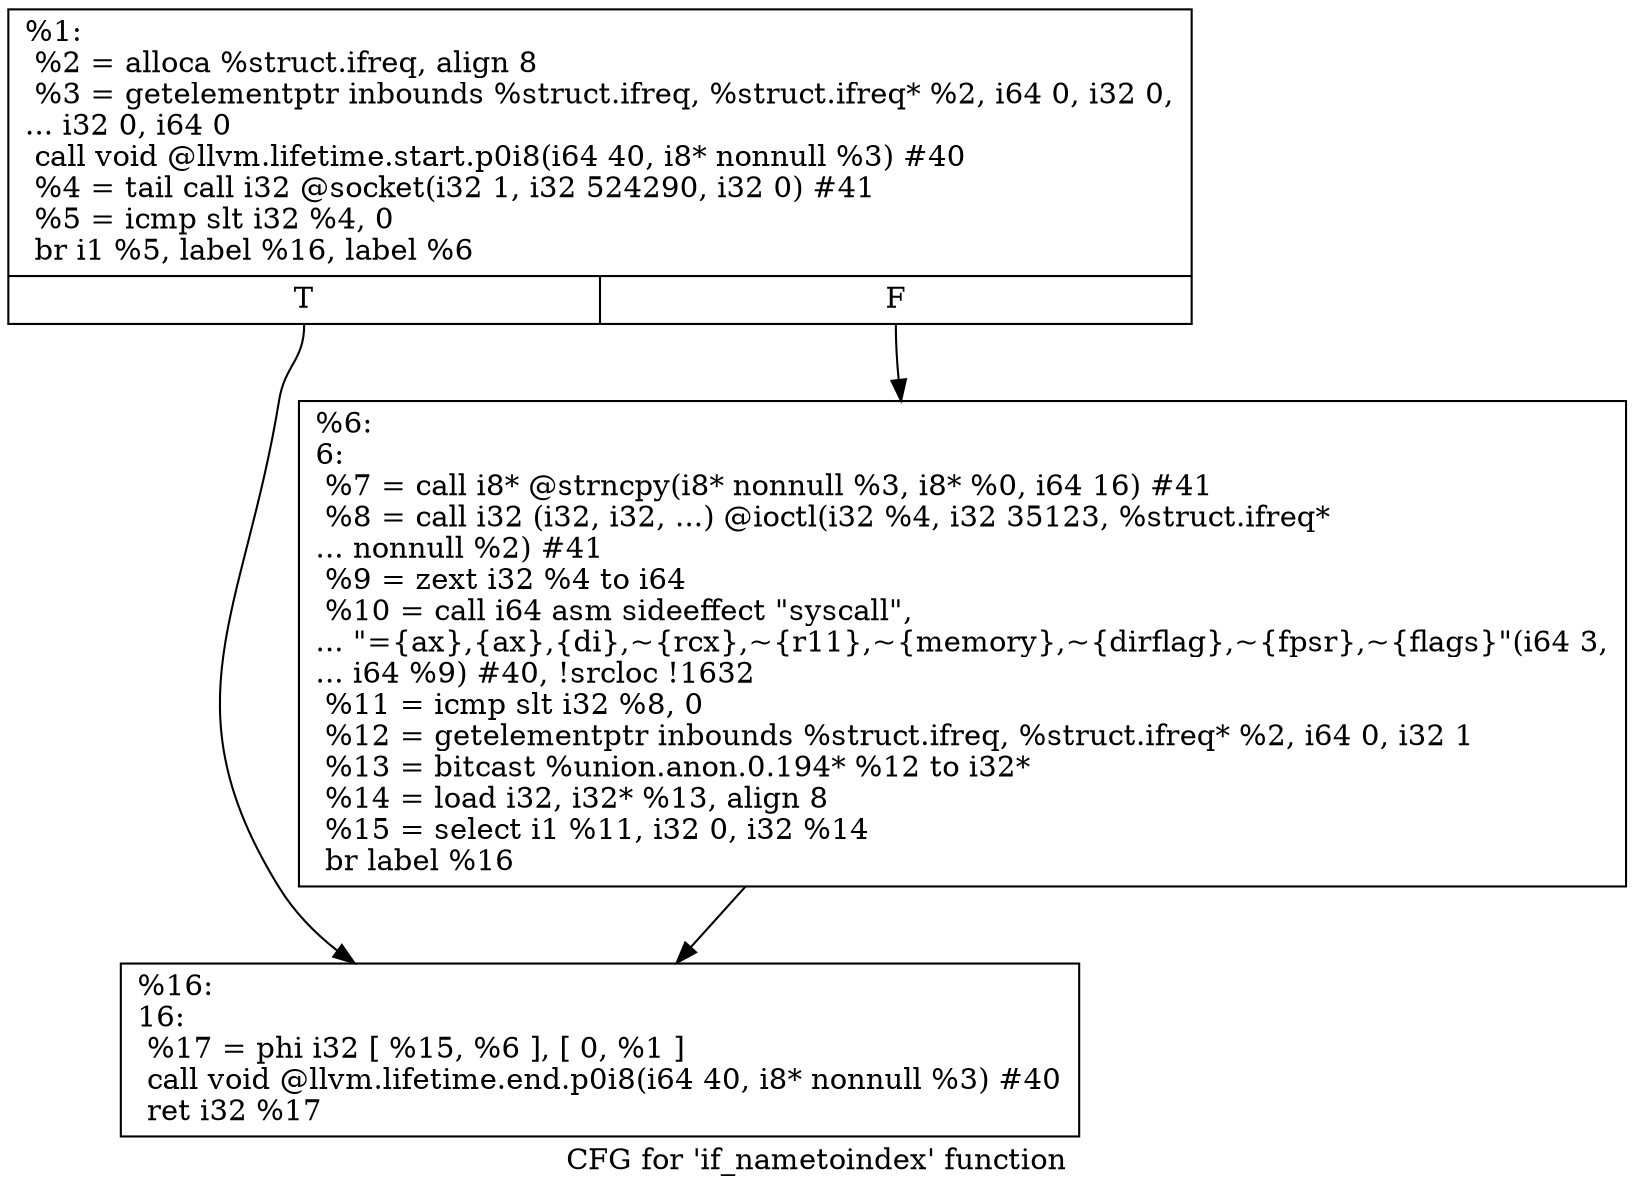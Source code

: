 digraph "CFG for 'if_nametoindex' function" {
	label="CFG for 'if_nametoindex' function";

	Node0x17a1350 [shape=record,label="{%1:\l  %2 = alloca %struct.ifreq, align 8\l  %3 = getelementptr inbounds %struct.ifreq, %struct.ifreq* %2, i64 0, i32 0,\l... i32 0, i64 0\l  call void @llvm.lifetime.start.p0i8(i64 40, i8* nonnull %3) #40\l  %4 = tail call i32 @socket(i32 1, i32 524290, i32 0) #41\l  %5 = icmp slt i32 %4, 0\l  br i1 %5, label %16, label %6\l|{<s0>T|<s1>F}}"];
	Node0x17a1350:s0 -> Node0x17a13f0;
	Node0x17a1350:s1 -> Node0x17a13a0;
	Node0x17a13a0 [shape=record,label="{%6:\l6:                                                \l  %7 = call i8* @strncpy(i8* nonnull %3, i8* %0, i64 16) #41\l  %8 = call i32 (i32, i32, ...) @ioctl(i32 %4, i32 35123, %struct.ifreq*\l... nonnull %2) #41\l  %9 = zext i32 %4 to i64\l  %10 = call i64 asm sideeffect \"syscall\",\l... \"=\{ax\},\{ax\},\{di\},~\{rcx\},~\{r11\},~\{memory\},~\{dirflag\},~\{fpsr\},~\{flags\}\"(i64 3,\l... i64 %9) #40, !srcloc !1632\l  %11 = icmp slt i32 %8, 0\l  %12 = getelementptr inbounds %struct.ifreq, %struct.ifreq* %2, i64 0, i32 1\l  %13 = bitcast %union.anon.0.194* %12 to i32*\l  %14 = load i32, i32* %13, align 8\l  %15 = select i1 %11, i32 0, i32 %14\l  br label %16\l}"];
	Node0x17a13a0 -> Node0x17a13f0;
	Node0x17a13f0 [shape=record,label="{%16:\l16:                                               \l  %17 = phi i32 [ %15, %6 ], [ 0, %1 ]\l  call void @llvm.lifetime.end.p0i8(i64 40, i8* nonnull %3) #40\l  ret i32 %17\l}"];
}
